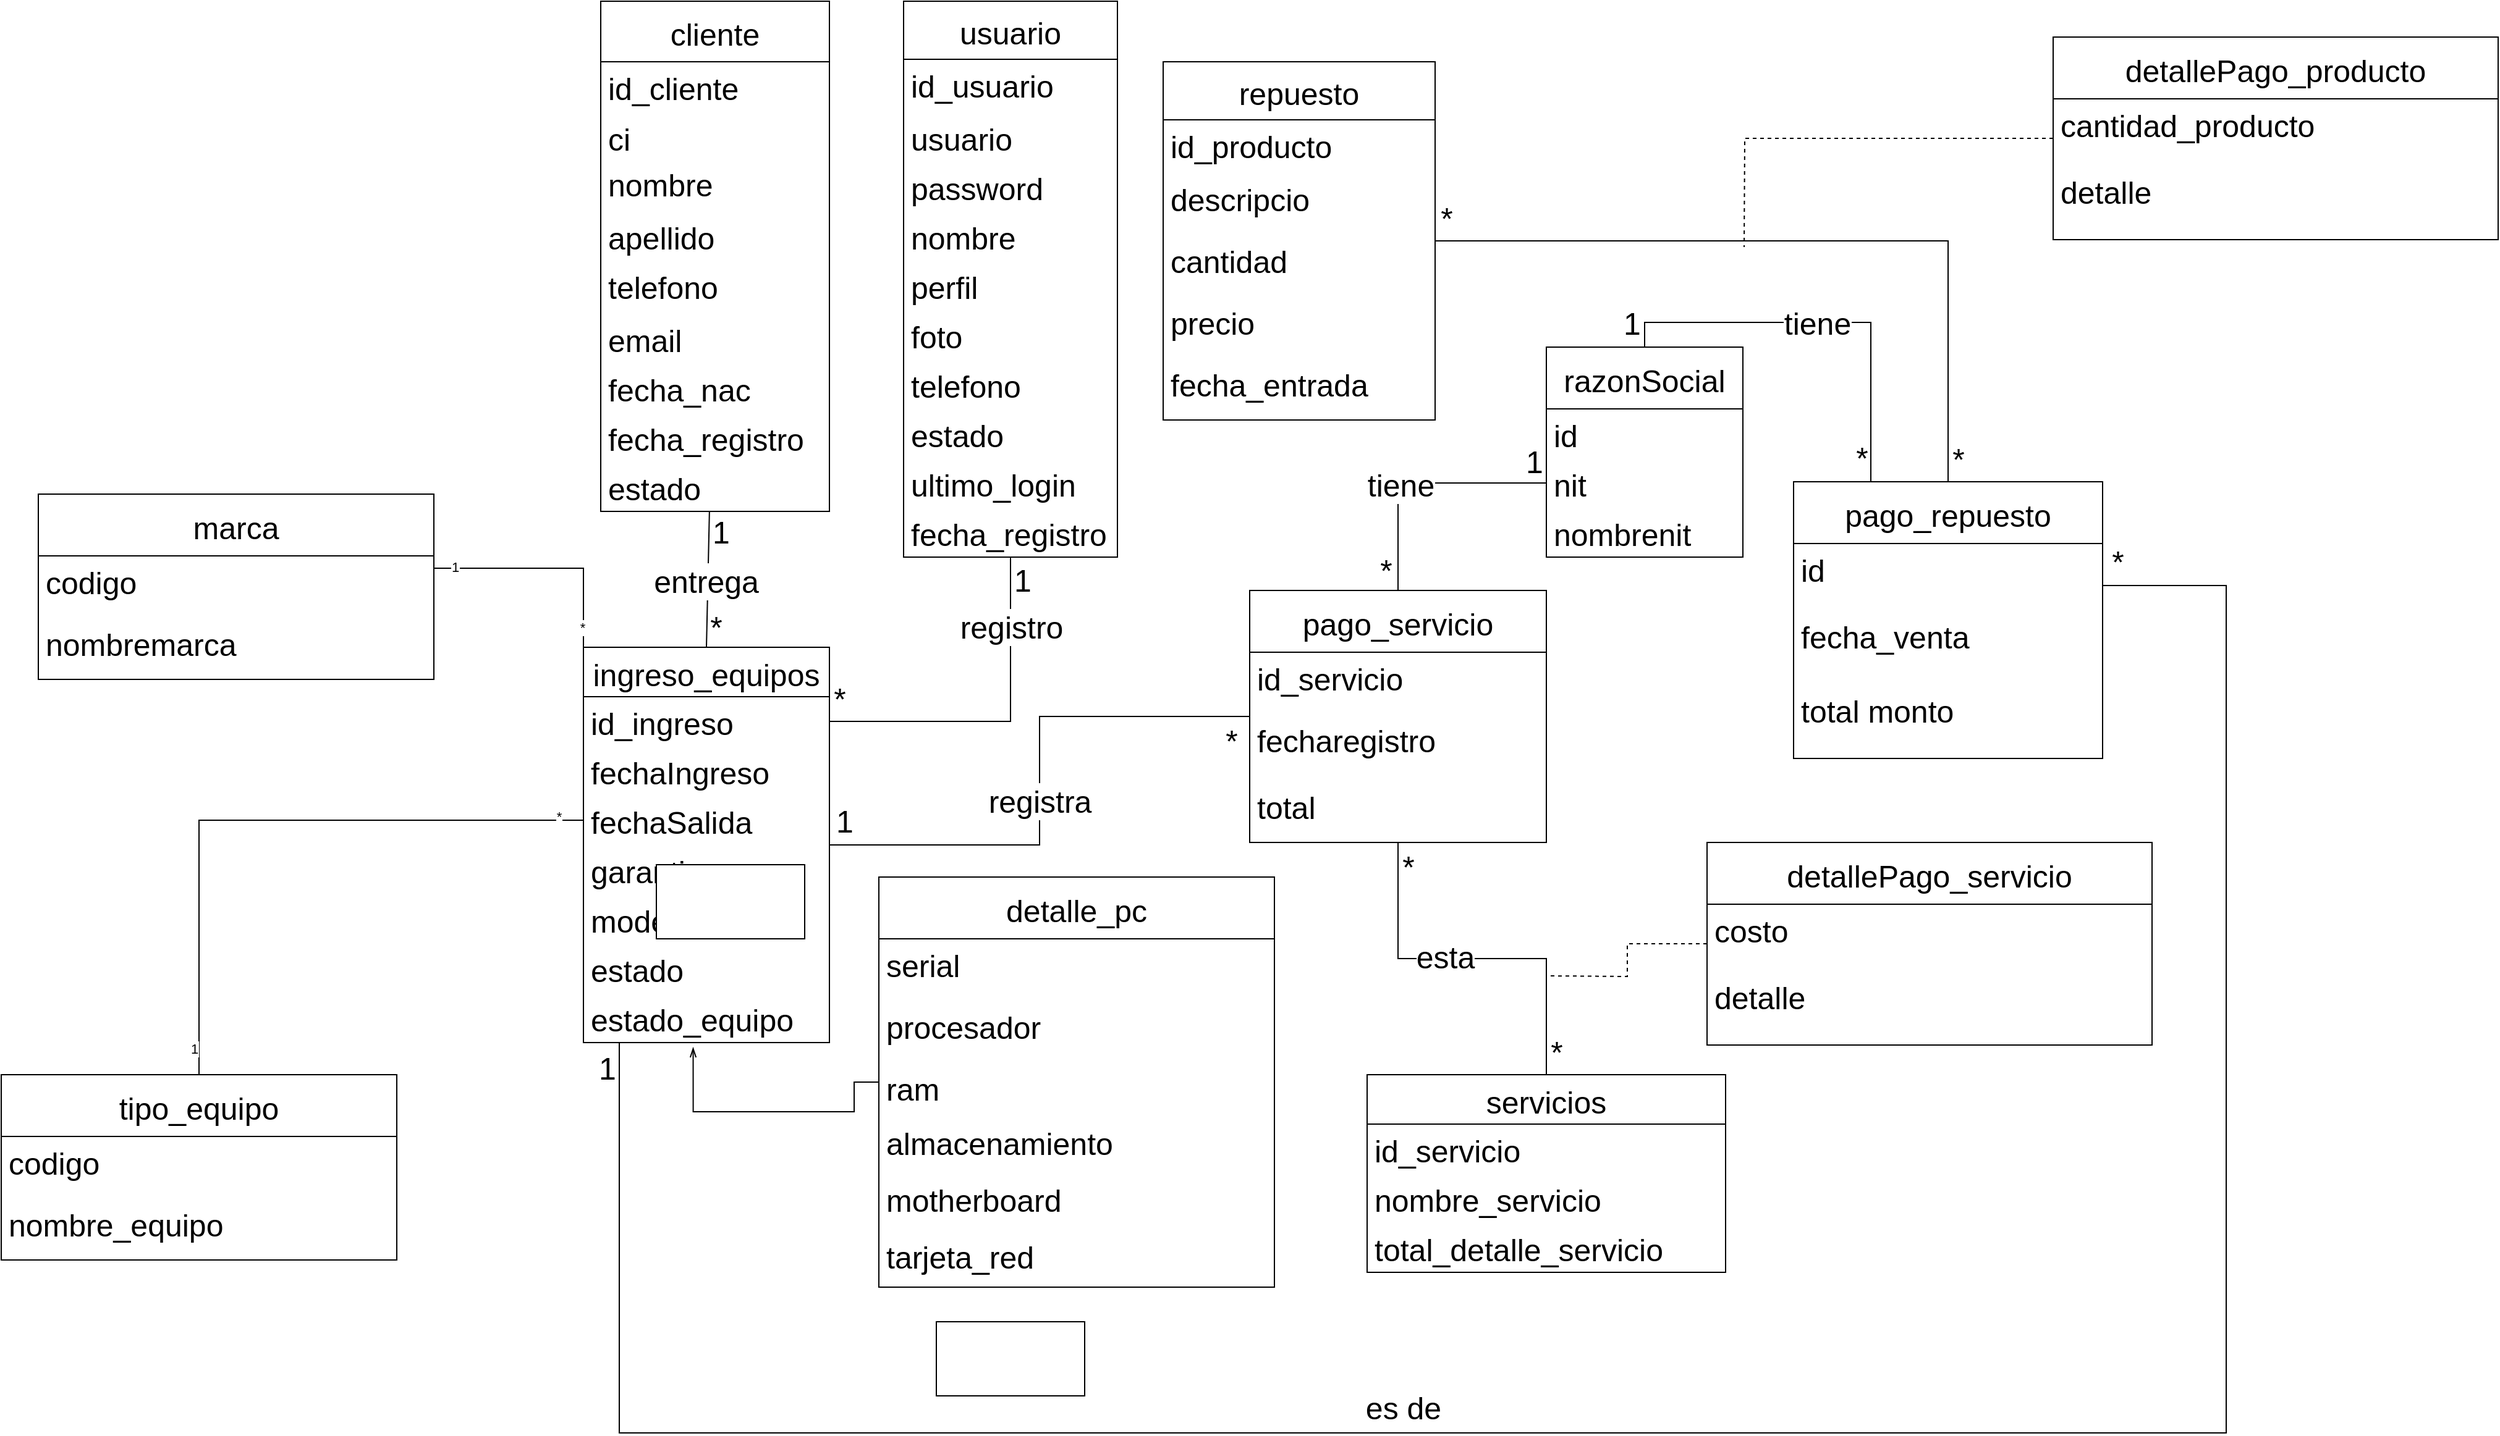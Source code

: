 <mxfile version="16.5.1" type="device"><diagram id="wfUU09Cgp8cNnMo08egy" name="Página-1"><mxGraphModel dx="2821" dy="754" grid="1" gridSize="10" guides="1" tooltips="1" connect="1" arrows="1" fold="1" page="1" pageScale="1" pageWidth="1600" pageHeight="1200" math="0" shadow="0"><root><mxCell id="0"/><mxCell id="1" parent="0"/><mxCell id="IKJJpIAQ7fGaCPvur2bt-19" style="edgeStyle=orthogonalEdgeStyle;rounded=0;orthogonalLoop=1;jettySize=auto;html=1;fontSize=25;endArrow=none;endFill=0;entryX=1;entryY=0.5;entryDx=0;entryDy=0;" parent="1" source="rV4q6Ok1a5fOe4f_9M8k-9" target="rV4q6Ok1a5fOe4f_9M8k-31" edge="1"><mxGeometry relative="1" as="geometry"/></mxCell><mxCell id="IKJJpIAQ7fGaCPvur2bt-36" value="registro" style="edgeLabel;html=1;align=center;verticalAlign=middle;resizable=0;points=[];fontSize=25;" parent="IKJJpIAQ7fGaCPvur2bt-19" vertex="1" connectable="0"><mxGeometry x="-0.601" relative="1" as="geometry"><mxPoint as="offset"/></mxGeometry></mxCell><mxCell id="IKJJpIAQ7fGaCPvur2bt-37" value="1" style="edgeLabel;html=1;align=center;verticalAlign=middle;resizable=0;points=[];fontSize=25;" parent="IKJJpIAQ7fGaCPvur2bt-19" vertex="1" connectable="0"><mxGeometry x="-0.91" relative="1" as="geometry"><mxPoint x="9" y="5" as="offset"/></mxGeometry></mxCell><mxCell id="IKJJpIAQ7fGaCPvur2bt-38" value="*" style="edgeLabel;html=1;align=center;verticalAlign=middle;resizable=0;points=[];fontSize=25;" parent="IKJJpIAQ7fGaCPvur2bt-19" vertex="1" connectable="0"><mxGeometry x="0.87" y="-1" relative="1" as="geometry"><mxPoint x="-10" y="-18" as="offset"/></mxGeometry></mxCell><mxCell id="rV4q6Ok1a5fOe4f_9M8k-9" value="usuario" style="swimlane;fontStyle=0;childLayout=stackLayout;horizontal=1;startSize=47;fillColor=none;horizontalStack=0;resizeParent=1;resizeParentMax=0;resizeLast=0;collapsible=1;marginBottom=0;fontSize=25;" parent="1" vertex="1"><mxGeometry x="280" y="21" width="173" height="450" as="geometry"/></mxCell><mxCell id="rV4q6Ok1a5fOe4f_9M8k-10" value="id_usuario" style="text;strokeColor=none;fillColor=none;align=left;verticalAlign=top;spacingLeft=4;spacingRight=4;overflow=hidden;rotatable=0;points=[[0,0.5],[1,0.5]];portConstraint=eastwest;fontSize=25;" parent="rV4q6Ok1a5fOe4f_9M8k-9" vertex="1"><mxGeometry y="47" width="173" height="43" as="geometry"/></mxCell><mxCell id="rV4q6Ok1a5fOe4f_9M8k-11" value="usuario" style="text;strokeColor=none;fillColor=none;align=left;verticalAlign=top;spacingLeft=4;spacingRight=4;overflow=hidden;rotatable=0;points=[[0,0.5],[1,0.5]];portConstraint=eastwest;fontSize=25;" parent="rV4q6Ok1a5fOe4f_9M8k-9" vertex="1"><mxGeometry y="90" width="173" height="40" as="geometry"/></mxCell><mxCell id="rV4q6Ok1a5fOe4f_9M8k-12" value="password" style="text;strokeColor=none;fillColor=none;align=left;verticalAlign=top;spacingLeft=4;spacingRight=4;overflow=hidden;rotatable=0;points=[[0,0.5],[1,0.5]];portConstraint=eastwest;fontSize=25;" parent="rV4q6Ok1a5fOe4f_9M8k-9" vertex="1"><mxGeometry y="130" width="173" height="40" as="geometry"/></mxCell><mxCell id="rV4q6Ok1a5fOe4f_9M8k-18" value="nombre" style="text;strokeColor=none;fillColor=none;align=left;verticalAlign=top;spacingLeft=4;spacingRight=4;overflow=hidden;rotatable=0;points=[[0,0.5],[1,0.5]];portConstraint=eastwest;fontSize=25;" parent="rV4q6Ok1a5fOe4f_9M8k-9" vertex="1"><mxGeometry y="170" width="173" height="40" as="geometry"/></mxCell><mxCell id="rV4q6Ok1a5fOe4f_9M8k-13" value="perfil" style="text;strokeColor=none;fillColor=none;align=left;verticalAlign=top;spacingLeft=4;spacingRight=4;overflow=hidden;rotatable=0;points=[[0,0.5],[1,0.5]];portConstraint=eastwest;fontSize=25;" parent="rV4q6Ok1a5fOe4f_9M8k-9" vertex="1"><mxGeometry y="210" width="173" height="40" as="geometry"/></mxCell><mxCell id="rV4q6Ok1a5fOe4f_9M8k-14" value="foto" style="text;strokeColor=none;fillColor=none;align=left;verticalAlign=top;spacingLeft=4;spacingRight=4;overflow=hidden;rotatable=0;points=[[0,0.5],[1,0.5]];portConstraint=eastwest;fontSize=25;" parent="rV4q6Ok1a5fOe4f_9M8k-9" vertex="1"><mxGeometry y="250" width="173" height="40" as="geometry"/></mxCell><mxCell id="IKJJpIAQ7fGaCPvur2bt-18" value="telefono" style="text;strokeColor=none;fillColor=none;align=left;verticalAlign=top;spacingLeft=4;spacingRight=4;overflow=hidden;rotatable=0;points=[[0,0.5],[1,0.5]];portConstraint=eastwest;fontSize=25;" parent="rV4q6Ok1a5fOe4f_9M8k-9" vertex="1"><mxGeometry y="290" width="173" height="40" as="geometry"/></mxCell><mxCell id="rV4q6Ok1a5fOe4f_9M8k-15" value="estado" style="text;strokeColor=none;fillColor=none;align=left;verticalAlign=top;spacingLeft=4;spacingRight=4;overflow=hidden;rotatable=0;points=[[0,0.5],[1,0.5]];portConstraint=eastwest;fontSize=25;" parent="rV4q6Ok1a5fOe4f_9M8k-9" vertex="1"><mxGeometry y="330" width="173" height="40" as="geometry"/></mxCell><mxCell id="rV4q6Ok1a5fOe4f_9M8k-16" value="ultimo_login" style="text;strokeColor=none;fillColor=none;align=left;verticalAlign=top;spacingLeft=4;spacingRight=4;overflow=hidden;rotatable=0;points=[[0,0.5],[1,0.5]];portConstraint=eastwest;fontSize=25;" parent="rV4q6Ok1a5fOe4f_9M8k-9" vertex="1"><mxGeometry y="370" width="173" height="40" as="geometry"/></mxCell><mxCell id="rV4q6Ok1a5fOe4f_9M8k-17" value="fecha_registro" style="text;strokeColor=none;fillColor=none;align=left;verticalAlign=top;spacingLeft=4;spacingRight=4;overflow=hidden;rotatable=0;points=[[0,0.5],[1,0.5]];portConstraint=eastwest;fontSize=25;" parent="rV4q6Ok1a5fOe4f_9M8k-9" vertex="1"><mxGeometry y="410" width="173" height="40" as="geometry"/></mxCell><mxCell id="IKJJpIAQ7fGaCPvur2bt-13" style="rounded=0;orthogonalLoop=1;jettySize=auto;html=1;fontSize=25;endArrow=none;endFill=0;entryX=0.5;entryY=0;entryDx=0;entryDy=0;" parent="1" source="rV4q6Ok1a5fOe4f_9M8k-19" target="rV4q6Ok1a5fOe4f_9M8k-30" edge="1"><mxGeometry relative="1" as="geometry"/></mxCell><mxCell id="IKJJpIAQ7fGaCPvur2bt-33" value="1" style="edgeLabel;html=1;align=center;verticalAlign=middle;resizable=0;points=[];fontSize=25;" parent="IKJJpIAQ7fGaCPvur2bt-13" vertex="1" connectable="0"><mxGeometry x="-0.782" relative="1" as="geometry"><mxPoint x="9" y="4" as="offset"/></mxGeometry></mxCell><mxCell id="IKJJpIAQ7fGaCPvur2bt-34" value="*" style="edgeLabel;html=1;align=center;verticalAlign=middle;resizable=0;points=[];fontSize=25;" parent="IKJJpIAQ7fGaCPvur2bt-13" vertex="1" connectable="0"><mxGeometry x="0.789" y="-1" relative="1" as="geometry"><mxPoint x="8" y="-6" as="offset"/></mxGeometry></mxCell><mxCell id="IKJJpIAQ7fGaCPvur2bt-35" value="entrega" style="edgeLabel;html=1;align=center;verticalAlign=middle;resizable=0;points=[];fontSize=25;" parent="IKJJpIAQ7fGaCPvur2bt-13" vertex="1" connectable="0"><mxGeometry x="-0.272" y="-2" relative="1" as="geometry"><mxPoint y="16" as="offset"/></mxGeometry></mxCell><mxCell id="rV4q6Ok1a5fOe4f_9M8k-19" value="cliente" style="swimlane;fontStyle=0;childLayout=stackLayout;horizontal=1;startSize=49;fillColor=none;horizontalStack=0;resizeParent=1;resizeParentMax=0;resizeLast=0;collapsible=1;marginBottom=0;fontSize=25;" parent="1" vertex="1"><mxGeometry x="35" y="21" width="185" height="413" as="geometry"/></mxCell><mxCell id="rV4q6Ok1a5fOe4f_9M8k-20" value="id_cliente" style="text;strokeColor=none;fillColor=none;align=left;verticalAlign=top;spacingLeft=4;spacingRight=4;overflow=hidden;rotatable=0;points=[[0,0.5],[1,0.5]];portConstraint=eastwest;fontSize=25;" parent="rV4q6Ok1a5fOe4f_9M8k-19" vertex="1"><mxGeometry y="49" width="185" height="41" as="geometry"/></mxCell><mxCell id="IKJJpIAQ7fGaCPvur2bt-5" value="ci" style="text;strokeColor=none;fillColor=none;align=left;verticalAlign=top;spacingLeft=4;spacingRight=4;overflow=hidden;rotatable=0;points=[[0,0.5],[1,0.5]];portConstraint=eastwest;fontSize=25;" parent="rV4q6Ok1a5fOe4f_9M8k-19" vertex="1"><mxGeometry y="90" width="185" height="37" as="geometry"/></mxCell><mxCell id="rV4q6Ok1a5fOe4f_9M8k-22" value="nombre" style="text;strokeColor=none;fillColor=none;align=left;verticalAlign=top;spacingLeft=4;spacingRight=4;overflow=hidden;rotatable=0;points=[[0,0.5],[1,0.5]];portConstraint=eastwest;fontSize=25;" parent="rV4q6Ok1a5fOe4f_9M8k-19" vertex="1"><mxGeometry y="127" width="185" height="43" as="geometry"/></mxCell><mxCell id="rV4q6Ok1a5fOe4f_9M8k-21" value="apellido" style="text;strokeColor=none;fillColor=none;align=left;verticalAlign=top;spacingLeft=4;spacingRight=4;overflow=hidden;rotatable=0;points=[[0,0.5],[1,0.5]];portConstraint=eastwest;fontSize=25;" parent="rV4q6Ok1a5fOe4f_9M8k-19" vertex="1"><mxGeometry y="170" width="185" height="40" as="geometry"/></mxCell><mxCell id="IKJJpIAQ7fGaCPvur2bt-17" value="telefono" style="text;strokeColor=none;fillColor=none;align=left;verticalAlign=top;spacingLeft=4;spacingRight=4;overflow=hidden;rotatable=0;points=[[0,0.5],[1,0.5]];portConstraint=eastwest;fontSize=25;" parent="rV4q6Ok1a5fOe4f_9M8k-19" vertex="1"><mxGeometry y="210" width="185" height="43" as="geometry"/></mxCell><mxCell id="rV4q6Ok1a5fOe4f_9M8k-23" value="email" style="text;strokeColor=none;fillColor=none;align=left;verticalAlign=top;spacingLeft=4;spacingRight=4;overflow=hidden;rotatable=0;points=[[0,0.5],[1,0.5]];portConstraint=eastwest;fontSize=25;" parent="rV4q6Ok1a5fOe4f_9M8k-19" vertex="1"><mxGeometry y="253" width="185" height="40" as="geometry"/></mxCell><mxCell id="IKJJpIAQ7fGaCPvur2bt-9" value="fecha_nac" style="text;strokeColor=none;fillColor=none;align=left;verticalAlign=top;spacingLeft=4;spacingRight=4;overflow=hidden;rotatable=0;points=[[0,0.5],[1,0.5]];portConstraint=eastwest;fontSize=25;" parent="rV4q6Ok1a5fOe4f_9M8k-19" vertex="1"><mxGeometry y="293" width="185" height="40" as="geometry"/></mxCell><mxCell id="rV4q6Ok1a5fOe4f_9M8k-25" value="fecha_registro" style="text;strokeColor=none;fillColor=none;align=left;verticalAlign=top;spacingLeft=4;spacingRight=4;overflow=hidden;rotatable=0;points=[[0,0.5],[1,0.5]];portConstraint=eastwest;fontSize=25;" parent="rV4q6Ok1a5fOe4f_9M8k-19" vertex="1"><mxGeometry y="333" width="185" height="40" as="geometry"/></mxCell><mxCell id="rV4q6Ok1a5fOe4f_9M8k-28" value="estado" style="text;strokeColor=none;fillColor=none;align=left;verticalAlign=top;spacingLeft=4;spacingRight=4;overflow=hidden;rotatable=0;points=[[0,0.5],[1,0.5]];portConstraint=eastwest;fontSize=25;" parent="rV4q6Ok1a5fOe4f_9M8k-19" vertex="1"><mxGeometry y="373" width="185" height="40" as="geometry"/></mxCell><mxCell id="IKJJpIAQ7fGaCPvur2bt-29" style="edgeStyle=orthogonalEdgeStyle;rounded=0;orthogonalLoop=1;jettySize=auto;html=1;fontSize=25;endArrow=none;endFill=0;exitX=0.446;exitY=1.097;exitDx=0;exitDy=0;exitPerimeter=0;startArrow=openThin;startFill=0;" parent="1" source="IKJJpIAQ7fGaCPvur2bt-11" target="rV4q6Ok1a5fOe4f_9M8k-35" edge="1"><mxGeometry relative="1" as="geometry"><Array as="points"><mxPoint x="110" y="920"/><mxPoint x="240" y="920"/><mxPoint x="240" y="896"/></Array></mxGeometry></mxCell><mxCell id="IKJJpIAQ7fGaCPvur2bt-31" style="edgeStyle=orthogonalEdgeStyle;rounded=0;orthogonalLoop=1;jettySize=auto;html=1;fontSize=25;endArrow=none;endFill=0;" parent="1" source="rV4q6Ok1a5fOe4f_9M8k-30" target="oZmowPFpVnmmXWieP5AL-1" edge="1"><mxGeometry relative="1" as="geometry"><Array as="points"><mxPoint x="50" y="1180"/><mxPoint x="1350" y="1180"/><mxPoint x="1350" y="494"/></Array></mxGeometry></mxCell><mxCell id="IKJJpIAQ7fGaCPvur2bt-44" value="1" style="edgeLabel;html=1;align=center;verticalAlign=middle;resizable=0;points=[];fontSize=25;" parent="IKJJpIAQ7fGaCPvur2bt-31" vertex="1" connectable="0"><mxGeometry x="-0.966" y="-2" relative="1" as="geometry"><mxPoint x="-8" y="-21" as="offset"/></mxGeometry></mxCell><mxCell id="IKJJpIAQ7fGaCPvur2bt-45" value="*" style="edgeLabel;html=1;align=center;verticalAlign=middle;resizable=0;points=[];fontSize=25;" parent="IKJJpIAQ7fGaCPvur2bt-31" vertex="1" connectable="0"><mxGeometry x="0.961" y="-2" relative="1" as="geometry"><mxPoint x="-35" y="-18" as="offset"/></mxGeometry></mxCell><mxCell id="IKJJpIAQ7fGaCPvur2bt-54" value="es de" style="edgeLabel;html=1;align=center;verticalAlign=middle;resizable=0;points=[];fontSize=25;" parent="IKJJpIAQ7fGaCPvur2bt-31" vertex="1" connectable="0"><mxGeometry x="-0.2" y="5" relative="1" as="geometry"><mxPoint x="-11" y="-16" as="offset"/></mxGeometry></mxCell><mxCell id="rV4q6Ok1a5fOe4f_9M8k-30" value="ingreso_equipos" style="swimlane;fontStyle=0;childLayout=stackLayout;horizontal=1;startSize=40;fillColor=none;horizontalStack=0;resizeParent=1;resizeParentMax=0;resizeLast=0;collapsible=1;marginBottom=0;fontSize=25;" parent="1" vertex="1"><mxGeometry x="21" y="544" width="199" height="320" as="geometry"/></mxCell><mxCell id="rV4q6Ok1a5fOe4f_9M8k-31" value="id_ingreso" style="text;strokeColor=none;fillColor=none;align=left;verticalAlign=top;spacingLeft=4;spacingRight=4;overflow=hidden;rotatable=0;points=[[0,0.5],[1,0.5]];portConstraint=eastwest;fontSize=25;" parent="rV4q6Ok1a5fOe4f_9M8k-30" vertex="1"><mxGeometry y="40" width="199" height="40" as="geometry"/></mxCell><mxCell id="rV4q6Ok1a5fOe4f_9M8k-32" value="fechaIngreso" style="text;strokeColor=none;fillColor=none;align=left;verticalAlign=top;spacingLeft=4;spacingRight=4;overflow=hidden;rotatable=0;points=[[0,0.5],[1,0.5]];portConstraint=eastwest;fontSize=25;" parent="rV4q6Ok1a5fOe4f_9M8k-30" vertex="1"><mxGeometry y="80" width="199" height="40" as="geometry"/></mxCell><mxCell id="3mxQ9J1KkY-YHvVlAkt3-2" value="fechaSalida" style="text;strokeColor=none;fillColor=none;align=left;verticalAlign=top;spacingLeft=4;spacingRight=4;overflow=hidden;rotatable=0;points=[[0,0.5],[1,0.5]];portConstraint=eastwest;fontSize=25;" parent="rV4q6Ok1a5fOe4f_9M8k-30" vertex="1"><mxGeometry y="120" width="199" height="40" as="geometry"/></mxCell><mxCell id="CD0hT01xv_0MjJVS_pCC-12" value="garantia" style="text;strokeColor=none;fillColor=none;align=left;verticalAlign=top;spacingLeft=4;spacingRight=4;overflow=hidden;rotatable=0;points=[[0,0.5],[1,0.5]];portConstraint=eastwest;fontSize=25;" vertex="1" parent="rV4q6Ok1a5fOe4f_9M8k-30"><mxGeometry y="160" width="199" height="40" as="geometry"/></mxCell><mxCell id="IKJJpIAQ7fGaCPvur2bt-8" value="modelo_equipo" style="text;strokeColor=none;fillColor=none;align=left;verticalAlign=top;spacingLeft=4;spacingRight=4;overflow=hidden;rotatable=0;points=[[0,0.5],[1,0.5]];portConstraint=eastwest;fontSize=25;" parent="rV4q6Ok1a5fOe4f_9M8k-30" vertex="1"><mxGeometry y="200" width="199" height="40" as="geometry"/></mxCell><mxCell id="rV4q6Ok1a5fOe4f_9M8k-34" value="estado" style="text;strokeColor=none;fillColor=none;align=left;verticalAlign=top;spacingLeft=4;spacingRight=4;overflow=hidden;rotatable=0;points=[[0,0.5],[1,0.5]];portConstraint=eastwest;fontSize=25;" parent="rV4q6Ok1a5fOe4f_9M8k-30" vertex="1"><mxGeometry y="240" width="199" height="40" as="geometry"/></mxCell><mxCell id="IKJJpIAQ7fGaCPvur2bt-11" value="estado_equipo" style="text;strokeColor=none;fillColor=none;align=left;verticalAlign=top;spacingLeft=4;spacingRight=4;overflow=hidden;rotatable=0;points=[[0,0.5],[1,0.5]];portConstraint=eastwest;fontSize=25;" parent="rV4q6Ok1a5fOe4f_9M8k-30" vertex="1"><mxGeometry y="280" width="199" height="40" as="geometry"/></mxCell><mxCell id="rV4q6Ok1a5fOe4f_9M8k-35" value="detalle_pc" style="swimlane;fontStyle=0;childLayout=stackLayout;horizontal=1;startSize=50;fillColor=none;horizontalStack=0;resizeParent=1;resizeParentMax=0;resizeLast=0;collapsible=1;marginBottom=0;fontSize=25;" parent="1" vertex="1"><mxGeometry x="260" y="730" width="320" height="332" as="geometry"/></mxCell><mxCell id="IKJJpIAQ7fGaCPvur2bt-15" value="serial" style="text;strokeColor=none;fillColor=none;align=left;verticalAlign=top;spacingLeft=4;spacingRight=4;overflow=hidden;rotatable=0;points=[[0,0.5],[1,0.5]];portConstraint=eastwest;fontSize=25;" parent="rV4q6Ok1a5fOe4f_9M8k-35" vertex="1"><mxGeometry y="50" width="320" height="50" as="geometry"/></mxCell><mxCell id="rV4q6Ok1a5fOe4f_9M8k-37" value="procesador" style="text;strokeColor=none;fillColor=none;align=left;verticalAlign=top;spacingLeft=4;spacingRight=4;overflow=hidden;rotatable=0;points=[[0,0.5],[1,0.5]];portConstraint=eastwest;fontSize=25;" parent="rV4q6Ok1a5fOe4f_9M8k-35" vertex="1"><mxGeometry y="100" width="320" height="50" as="geometry"/></mxCell><mxCell id="rV4q6Ok1a5fOe4f_9M8k-38" value="ram" style="text;strokeColor=none;fillColor=none;align=left;verticalAlign=top;spacingLeft=4;spacingRight=4;overflow=hidden;rotatable=0;points=[[0,0.5],[1,0.5]];portConstraint=eastwest;fontSize=25;" parent="rV4q6Ok1a5fOe4f_9M8k-35" vertex="1"><mxGeometry y="150" width="320" height="44" as="geometry"/></mxCell><mxCell id="rV4q6Ok1a5fOe4f_9M8k-45" value="almacenamiento" style="text;strokeColor=none;fillColor=none;align=left;verticalAlign=top;spacingLeft=4;spacingRight=4;overflow=hidden;rotatable=0;points=[[0,0.5],[1,0.5]];portConstraint=eastwest;fontSize=25;" parent="rV4q6Ok1a5fOe4f_9M8k-35" vertex="1"><mxGeometry y="194" width="320" height="46" as="geometry"/></mxCell><mxCell id="IKJJpIAQ7fGaCPvur2bt-7" value="motherboard" style="text;strokeColor=none;fillColor=none;align=left;verticalAlign=top;spacingLeft=4;spacingRight=4;overflow=hidden;rotatable=0;points=[[0,0.5],[1,0.5]];portConstraint=eastwest;fontSize=25;" parent="rV4q6Ok1a5fOe4f_9M8k-35" vertex="1"><mxGeometry y="240" width="320" height="46" as="geometry"/></mxCell><mxCell id="IKJJpIAQ7fGaCPvur2bt-4" value="tarjeta_red" style="text;strokeColor=none;fillColor=none;align=left;verticalAlign=top;spacingLeft=4;spacingRight=4;overflow=hidden;rotatable=0;points=[[0,0.5],[1,0.5]];portConstraint=eastwest;fontSize=25;" parent="rV4q6Ok1a5fOe4f_9M8k-35" vertex="1"><mxGeometry y="286" width="320" height="46" as="geometry"/></mxCell><mxCell id="IKJJpIAQ7fGaCPvur2bt-20" style="rounded=0;orthogonalLoop=1;jettySize=auto;html=1;fontSize=25;endArrow=none;endFill=0;edgeStyle=orthogonalEdgeStyle;" parent="1" source="rV4q6Ok1a5fOe4f_9M8k-39" target="rV4q6Ok1a5fOe4f_9M8k-30" edge="1"><mxGeometry relative="1" as="geometry"/></mxCell><mxCell id="IKJJpIAQ7fGaCPvur2bt-39" value="1" style="edgeLabel;html=1;align=center;verticalAlign=middle;resizable=0;points=[];fontSize=25;" parent="IKJJpIAQ7fGaCPvur2bt-20" vertex="1" connectable="0"><mxGeometry x="0.895" y="2" relative="1" as="geometry"><mxPoint x="-12" y="-22" as="offset"/></mxGeometry></mxCell><mxCell id="IKJJpIAQ7fGaCPvur2bt-40" value="registra" style="edgeLabel;html=1;align=center;verticalAlign=middle;resizable=0;points=[];fontSize=25;" parent="IKJJpIAQ7fGaCPvur2bt-20" vertex="1" connectable="0"><mxGeometry x="0.069" relative="1" as="geometry"><mxPoint as="offset"/></mxGeometry></mxCell><mxCell id="IKJJpIAQ7fGaCPvur2bt-41" value="*" style="edgeLabel;html=1;align=center;verticalAlign=middle;resizable=0;points=[];fontSize=25;" parent="IKJJpIAQ7fGaCPvur2bt-20" vertex="1" connectable="0"><mxGeometry x="-0.91" y="1" relative="1" as="geometry"><mxPoint x="5" y="18" as="offset"/></mxGeometry></mxCell><mxCell id="IKJJpIAQ7fGaCPvur2bt-21" style="edgeStyle=orthogonalEdgeStyle;rounded=0;orthogonalLoop=1;jettySize=auto;html=1;fontSize=25;endArrow=none;endFill=0;entryX=0;entryY=0.5;entryDx=0;entryDy=0;" parent="1" source="rV4q6Ok1a5fOe4f_9M8k-39" target="rV4q6Ok1a5fOe4f_9M8k-92" edge="1"><mxGeometry relative="1" as="geometry"/></mxCell><mxCell id="IKJJpIAQ7fGaCPvur2bt-48" value="*" style="edgeLabel;html=1;align=center;verticalAlign=middle;resizable=0;points=[];fontSize=25;" parent="IKJJpIAQ7fGaCPvur2bt-21" vertex="1" connectable="0"><mxGeometry x="-0.834" relative="1" as="geometry"><mxPoint x="-10" as="offset"/></mxGeometry></mxCell><mxCell id="IKJJpIAQ7fGaCPvur2bt-49" value="1" style="edgeLabel;html=1;align=center;verticalAlign=middle;resizable=0;points=[];fontSize=25;" parent="IKJJpIAQ7fGaCPvur2bt-21" vertex="1" connectable="0"><mxGeometry x="0.836" y="2" relative="1" as="geometry"><mxPoint x="7" y="-16" as="offset"/></mxGeometry></mxCell><mxCell id="IKJJpIAQ7fGaCPvur2bt-56" value="tiene" style="edgeLabel;html=1;align=center;verticalAlign=middle;resizable=0;points=[];fontSize=25;" parent="IKJJpIAQ7fGaCPvur2bt-21" vertex="1" connectable="0"><mxGeometry x="-0.138" y="-1" relative="1" as="geometry"><mxPoint as="offset"/></mxGeometry></mxCell><mxCell id="IKJJpIAQ7fGaCPvur2bt-24" style="edgeStyle=orthogonalEdgeStyle;rounded=0;orthogonalLoop=1;jettySize=auto;html=1;fontSize=25;endArrow=none;endFill=0;" parent="1" source="rV4q6Ok1a5fOe4f_9M8k-39" target="rV4q6Ok1a5fOe4f_9M8k-65" edge="1"><mxGeometry relative="1" as="geometry"/></mxCell><mxCell id="IKJJpIAQ7fGaCPvur2bt-46" value="*" style="edgeLabel;html=1;align=center;verticalAlign=middle;resizable=0;points=[];fontSize=25;" parent="IKJJpIAQ7fGaCPvur2bt-24" vertex="1" connectable="0"><mxGeometry x="-0.844" y="4" relative="1" as="geometry"><mxPoint x="4" y="-5" as="offset"/></mxGeometry></mxCell><mxCell id="IKJJpIAQ7fGaCPvur2bt-47" value="*" style="edgeLabel;html=1;align=center;verticalAlign=middle;resizable=0;points=[];fontSize=25;" parent="IKJJpIAQ7fGaCPvur2bt-24" vertex="1" connectable="0"><mxGeometry x="0.881" y="3" relative="1" as="geometry"><mxPoint x="5" y="-1" as="offset"/></mxGeometry></mxCell><mxCell id="IKJJpIAQ7fGaCPvur2bt-55" value="esta" style="edgeLabel;html=1;align=center;verticalAlign=middle;resizable=0;points=[];fontSize=25;" parent="IKJJpIAQ7fGaCPvur2bt-24" vertex="1" connectable="0"><mxGeometry x="-0.146" y="2" relative="1" as="geometry"><mxPoint as="offset"/></mxGeometry></mxCell><mxCell id="rV4q6Ok1a5fOe4f_9M8k-39" value="pago_servicio" style="swimlane;fontStyle=0;childLayout=stackLayout;horizontal=1;startSize=50;fillColor=none;horizontalStack=0;resizeParent=1;resizeParentMax=0;resizeLast=0;collapsible=1;marginBottom=0;fontSize=25;" parent="1" vertex="1"><mxGeometry x="560" y="498" width="240" height="204" as="geometry"/></mxCell><mxCell id="rV4q6Ok1a5fOe4f_9M8k-40" value="id_servicio" style="text;strokeColor=none;fillColor=none;align=left;verticalAlign=top;spacingLeft=4;spacingRight=4;overflow=hidden;rotatable=0;points=[[0,0.5],[1,0.5]];portConstraint=eastwest;fontSize=25;" parent="rV4q6Ok1a5fOe4f_9M8k-39" vertex="1"><mxGeometry y="50" width="240" height="50" as="geometry"/></mxCell><mxCell id="rV4q6Ok1a5fOe4f_9M8k-41" value="fecharegistro" style="text;strokeColor=none;fillColor=none;align=left;verticalAlign=top;spacingLeft=4;spacingRight=4;overflow=hidden;rotatable=0;points=[[0,0.5],[1,0.5]];portConstraint=eastwest;fontSize=25;" parent="rV4q6Ok1a5fOe4f_9M8k-39" vertex="1"><mxGeometry y="100" width="240" height="54" as="geometry"/></mxCell><mxCell id="rV4q6Ok1a5fOe4f_9M8k-42" value="total" style="text;strokeColor=none;fillColor=none;align=left;verticalAlign=top;spacingLeft=4;spacingRight=4;overflow=hidden;rotatable=0;points=[[0,0.5],[1,0.5]];portConstraint=eastwest;fontSize=25;" parent="rV4q6Ok1a5fOe4f_9M8k-39" vertex="1"><mxGeometry y="154" width="240" height="50" as="geometry"/></mxCell><mxCell id="rV4q6Ok1a5fOe4f_9M8k-65" value="servicios" style="swimlane;fontStyle=0;childLayout=stackLayout;horizontal=1;startSize=40;fillColor=none;horizontalStack=0;resizeParent=1;resizeParentMax=0;resizeLast=0;collapsible=1;marginBottom=0;fontSize=25;" parent="1" vertex="1"><mxGeometry x="655" y="890" width="290" height="160" as="geometry"/></mxCell><mxCell id="rV4q6Ok1a5fOe4f_9M8k-66" value="id_servicio" style="text;strokeColor=none;fillColor=none;align=left;verticalAlign=top;spacingLeft=4;spacingRight=4;overflow=hidden;rotatable=0;points=[[0,0.5],[1,0.5]];portConstraint=eastwest;fontSize=25;" parent="rV4q6Ok1a5fOe4f_9M8k-65" vertex="1"><mxGeometry y="40" width="290" height="40" as="geometry"/></mxCell><mxCell id="rV4q6Ok1a5fOe4f_9M8k-67" value="nombre_servicio" style="text;strokeColor=none;fillColor=none;align=left;verticalAlign=top;spacingLeft=4;spacingRight=4;overflow=hidden;rotatable=0;points=[[0,0.5],[1,0.5]];portConstraint=eastwest;fontSize=25;" parent="rV4q6Ok1a5fOe4f_9M8k-65" vertex="1"><mxGeometry y="80" width="290" height="40" as="geometry"/></mxCell><mxCell id="rV4q6Ok1a5fOe4f_9M8k-68" value="total_detalle_servicio" style="text;strokeColor=none;fillColor=none;align=left;verticalAlign=top;spacingLeft=4;spacingRight=4;overflow=hidden;rotatable=0;points=[[0,0.5],[1,0.5]];portConstraint=eastwest;fontSize=25;" parent="rV4q6Ok1a5fOe4f_9M8k-65" vertex="1"><mxGeometry y="120" width="290" height="40" as="geometry"/></mxCell><mxCell id="IKJJpIAQ7fGaCPvur2bt-27" style="edgeStyle=orthogonalEdgeStyle;rounded=0;orthogonalLoop=1;jettySize=auto;html=1;entryX=0.5;entryY=0;entryDx=0;entryDy=0;fontSize=25;endArrow=none;endFill=0;" parent="1" source="6kTo6Zb_8isxX5u7ip_v-1" target="oZmowPFpVnmmXWieP5AL-1" edge="1"><mxGeometry relative="1" as="geometry"/></mxCell><mxCell id="IKJJpIAQ7fGaCPvur2bt-52" value="*" style="edgeLabel;html=1;align=center;verticalAlign=middle;resizable=0;points=[];fontSize=25;" parent="IKJJpIAQ7fGaCPvur2bt-27" vertex="1" connectable="0"><mxGeometry x="0.94" y="1" relative="1" as="geometry"><mxPoint x="7" y="-1" as="offset"/></mxGeometry></mxCell><mxCell id="IKJJpIAQ7fGaCPvur2bt-53" value="*" style="edgeLabel;html=1;align=center;verticalAlign=middle;resizable=0;points=[];fontSize=25;" parent="IKJJpIAQ7fGaCPvur2bt-27" vertex="1" connectable="0"><mxGeometry x="-0.942" y="-1" relative="1" as="geometry"><mxPoint x="-9" y="-20" as="offset"/></mxGeometry></mxCell><mxCell id="IKJJpIAQ7fGaCPvur2bt-32" style="edgeStyle=orthogonalEdgeStyle;rounded=0;orthogonalLoop=1;jettySize=auto;html=1;fontSize=25;endArrow=none;endFill=0;dashed=1;" parent="1" source="rV4q6Ok1a5fOe4f_9M8k-76" edge="1"><mxGeometry relative="1" as="geometry"><mxPoint x="960" y="220" as="targetPoint"/></mxGeometry></mxCell><mxCell id="rV4q6Ok1a5fOe4f_9M8k-76" value="detallePago_producto" style="swimlane;fontStyle=0;childLayout=stackLayout;horizontal=1;startSize=50;fillColor=none;horizontalStack=0;resizeParent=1;resizeParentMax=0;resizeLast=0;collapsible=1;marginBottom=0;fontSize=25;" parent="1" vertex="1"><mxGeometry x="1210" y="50" width="360" height="164" as="geometry"/></mxCell><mxCell id="rV4q6Ok1a5fOe4f_9M8k-77" value="cantidad_producto" style="text;strokeColor=none;fillColor=none;align=left;verticalAlign=top;spacingLeft=4;spacingRight=4;overflow=hidden;rotatable=0;points=[[0,0.5],[1,0.5]];portConstraint=eastwest;fontSize=25;" parent="rV4q6Ok1a5fOe4f_9M8k-76" vertex="1"><mxGeometry y="50" width="360" height="54" as="geometry"/></mxCell><mxCell id="rV4q6Ok1a5fOe4f_9M8k-110" value="detalle" style="text;strokeColor=none;fillColor=none;align=left;verticalAlign=top;spacingLeft=4;spacingRight=4;overflow=hidden;rotatable=0;points=[[0,0.5],[1,0.5]];portConstraint=eastwest;fontSize=25;" parent="rV4q6Ok1a5fOe4f_9M8k-76" vertex="1"><mxGeometry y="104" width="360" height="60" as="geometry"/></mxCell><mxCell id="IKJJpIAQ7fGaCPvur2bt-26" style="edgeStyle=orthogonalEdgeStyle;rounded=0;orthogonalLoop=1;jettySize=auto;html=1;fontSize=25;endArrow=none;endFill=0;exitX=0.5;exitY=0;exitDx=0;exitDy=0;entryX=0.25;entryY=0;entryDx=0;entryDy=0;" parent="1" source="rV4q6Ok1a5fOe4f_9M8k-90" target="oZmowPFpVnmmXWieP5AL-1" edge="1"><mxGeometry relative="1" as="geometry"/></mxCell><mxCell id="IKJJpIAQ7fGaCPvur2bt-50" value="1" style="edgeLabel;html=1;align=center;verticalAlign=middle;resizable=0;points=[];fontSize=25;" parent="IKJJpIAQ7fGaCPvur2bt-26" vertex="1" connectable="0"><mxGeometry x="-0.809" y="2" relative="1" as="geometry"><mxPoint x="-22" y="2" as="offset"/></mxGeometry></mxCell><mxCell id="IKJJpIAQ7fGaCPvur2bt-51" value="*" style="edgeLabel;html=1;align=center;verticalAlign=middle;resizable=0;points=[];fontSize=25;" parent="IKJJpIAQ7fGaCPvur2bt-26" vertex="1" connectable="0"><mxGeometry x="0.901" y="-2" relative="1" as="geometry"><mxPoint x="-6" y="-4" as="offset"/></mxGeometry></mxCell><mxCell id="IKJJpIAQ7fGaCPvur2bt-57" value="tiene" style="edgeLabel;html=1;align=center;verticalAlign=middle;resizable=0;points=[];fontSize=25;" parent="IKJJpIAQ7fGaCPvur2bt-26" vertex="1" connectable="0"><mxGeometry x="-0.041" relative="1" as="geometry"><mxPoint as="offset"/></mxGeometry></mxCell><mxCell id="rV4q6Ok1a5fOe4f_9M8k-90" value="razonSocial" style="swimlane;fontStyle=0;childLayout=stackLayout;horizontal=1;startSize=50;fillColor=none;horizontalStack=0;resizeParent=1;resizeParentMax=0;resizeLast=0;collapsible=1;marginBottom=0;fontSize=25;" parent="1" vertex="1"><mxGeometry x="800" y="301" width="159" height="170" as="geometry"/></mxCell><mxCell id="rV4q6Ok1a5fOe4f_9M8k-91" value="id" style="text;strokeColor=none;fillColor=none;align=left;verticalAlign=top;spacingLeft=4;spacingRight=4;overflow=hidden;rotatable=0;points=[[0,0.5],[1,0.5]];portConstraint=eastwest;fontSize=25;" parent="rV4q6Ok1a5fOe4f_9M8k-90" vertex="1"><mxGeometry y="50" width="159" height="40" as="geometry"/></mxCell><mxCell id="rV4q6Ok1a5fOe4f_9M8k-92" value="nit" style="text;strokeColor=none;fillColor=none;align=left;verticalAlign=top;spacingLeft=4;spacingRight=4;overflow=hidden;rotatable=0;points=[[0,0.5],[1,0.5]];portConstraint=eastwest;fontSize=25;" parent="rV4q6Ok1a5fOe4f_9M8k-90" vertex="1"><mxGeometry y="90" width="159" height="40" as="geometry"/></mxCell><mxCell id="rV4q6Ok1a5fOe4f_9M8k-93" value="nombrenit" style="text;strokeColor=none;fillColor=none;align=left;verticalAlign=top;spacingLeft=4;spacingRight=4;overflow=hidden;rotatable=0;points=[[0,0.5],[1,0.5]];portConstraint=eastwest;fontSize=25;" parent="rV4q6Ok1a5fOe4f_9M8k-90" vertex="1"><mxGeometry y="130" width="159" height="40" as="geometry"/></mxCell><mxCell id="6kTo6Zb_8isxX5u7ip_v-1" value="repuesto" style="swimlane;fontStyle=0;childLayout=stackLayout;horizontal=1;startSize=47;fillColor=none;horizontalStack=0;resizeParent=1;resizeParentMax=0;resizeLast=0;collapsible=1;marginBottom=0;fontSize=25;" parent="1" vertex="1"><mxGeometry x="490" y="70" width="220" height="290" as="geometry"/></mxCell><mxCell id="6kTo6Zb_8isxX5u7ip_v-5" value="id_producto" style="text;strokeColor=none;fillColor=none;align=left;verticalAlign=top;spacingLeft=4;spacingRight=4;overflow=hidden;rotatable=0;points=[[0,0.5],[1,0.5]];portConstraint=eastwest;fontSize=25;" parent="6kTo6Zb_8isxX5u7ip_v-1" vertex="1"><mxGeometry y="47" width="220" height="43" as="geometry"/></mxCell><mxCell id="6kTo6Zb_8isxX5u7ip_v-2" value="descripcio" style="text;strokeColor=none;fillColor=none;align=left;verticalAlign=top;spacingLeft=4;spacingRight=4;overflow=hidden;rotatable=0;points=[[0,0.5],[1,0.5]];portConstraint=eastwest;fontSize=25;" parent="6kTo6Zb_8isxX5u7ip_v-1" vertex="1"><mxGeometry y="90" width="220" height="50" as="geometry"/></mxCell><mxCell id="6kTo6Zb_8isxX5u7ip_v-3" value="cantidad" style="text;strokeColor=none;fillColor=none;align=left;verticalAlign=top;spacingLeft=4;spacingRight=4;overflow=hidden;rotatable=0;points=[[0,0.5],[1,0.5]];portConstraint=eastwest;fontSize=25;" parent="6kTo6Zb_8isxX5u7ip_v-1" vertex="1"><mxGeometry y="140" width="220" height="50" as="geometry"/></mxCell><mxCell id="6kTo6Zb_8isxX5u7ip_v-4" value="precio" style="text;strokeColor=none;fillColor=none;align=left;verticalAlign=top;spacingLeft=4;spacingRight=4;overflow=hidden;rotatable=0;points=[[0,0.5],[1,0.5]];portConstraint=eastwest;fontSize=25;" parent="6kTo6Zb_8isxX5u7ip_v-1" vertex="1"><mxGeometry y="190" width="220" height="50" as="geometry"/></mxCell><mxCell id="IKJJpIAQ7fGaCPvur2bt-1" value="fecha_entrada" style="text;strokeColor=none;fillColor=none;align=left;verticalAlign=top;spacingLeft=4;spacingRight=4;overflow=hidden;rotatable=0;points=[[0,0.5],[1,0.5]];portConstraint=eastwest;fontSize=25;" parent="6kTo6Zb_8isxX5u7ip_v-1" vertex="1"><mxGeometry y="240" width="220" height="50" as="geometry"/></mxCell><mxCell id="oZmowPFpVnmmXWieP5AL-1" value="pago_repuesto" style="swimlane;fontStyle=0;childLayout=stackLayout;horizontal=1;startSize=50;fillColor=none;horizontalStack=0;resizeParent=1;resizeParentMax=0;resizeLast=0;collapsible=1;marginBottom=0;fontSize=25;" parent="1" vertex="1"><mxGeometry x="1000" y="410" width="250" height="224" as="geometry"/></mxCell><mxCell id="oZmowPFpVnmmXWieP5AL-2" value="id" style="text;strokeColor=none;fillColor=none;align=left;verticalAlign=top;spacingLeft=4;spacingRight=4;overflow=hidden;rotatable=0;points=[[0,0.5],[1,0.5]];portConstraint=eastwest;fontSize=25;" parent="oZmowPFpVnmmXWieP5AL-1" vertex="1"><mxGeometry y="50" width="250" height="54" as="geometry"/></mxCell><mxCell id="oZmowPFpVnmmXWieP5AL-5" value="fecha_venta" style="text;strokeColor=none;fillColor=none;align=left;verticalAlign=top;spacingLeft=4;spacingRight=4;overflow=hidden;rotatable=0;points=[[0,0.5],[1,0.5]];portConstraint=eastwest;fontSize=25;" parent="oZmowPFpVnmmXWieP5AL-1" vertex="1"><mxGeometry y="104" width="250" height="60" as="geometry"/></mxCell><mxCell id="oZmowPFpVnmmXWieP5AL-4" value="total monto" style="text;strokeColor=none;fillColor=none;align=left;verticalAlign=top;spacingLeft=4;spacingRight=4;overflow=hidden;rotatable=0;points=[[0,0.5],[1,0.5]];portConstraint=eastwest;fontSize=25;" parent="oZmowPFpVnmmXWieP5AL-1" vertex="1"><mxGeometry y="164" width="250" height="60" as="geometry"/></mxCell><mxCell id="IKJJpIAQ7fGaCPvur2bt-25" style="edgeStyle=orthogonalEdgeStyle;rounded=0;orthogonalLoop=1;jettySize=auto;html=1;dashed=1;fontSize=25;endArrow=none;endFill=0;" parent="1" source="QvnEZQQ2M4Dqw8vTVcrV-14" edge="1"><mxGeometry relative="1" as="geometry"><mxPoint x="800" y="810" as="targetPoint"/></mxGeometry></mxCell><mxCell id="QvnEZQQ2M4Dqw8vTVcrV-14" value="detallePago_servicio" style="swimlane;fontStyle=0;childLayout=stackLayout;horizontal=1;startSize=50;fillColor=none;horizontalStack=0;resizeParent=1;resizeParentMax=0;resizeLast=0;collapsible=1;marginBottom=0;fontSize=25;" parent="1" vertex="1"><mxGeometry x="930" y="702" width="360" height="164" as="geometry"/></mxCell><mxCell id="QvnEZQQ2M4Dqw8vTVcrV-15" value="costo" style="text;strokeColor=none;fillColor=none;align=left;verticalAlign=top;spacingLeft=4;spacingRight=4;overflow=hidden;rotatable=0;points=[[0,0.5],[1,0.5]];portConstraint=eastwest;fontSize=25;" parent="QvnEZQQ2M4Dqw8vTVcrV-14" vertex="1"><mxGeometry y="50" width="360" height="54" as="geometry"/></mxCell><mxCell id="QvnEZQQ2M4Dqw8vTVcrV-16" value="detalle" style="text;strokeColor=none;fillColor=none;align=left;verticalAlign=top;spacingLeft=4;spacingRight=4;overflow=hidden;rotatable=0;points=[[0,0.5],[1,0.5]];portConstraint=eastwest;fontSize=25;" parent="QvnEZQQ2M4Dqw8vTVcrV-14" vertex="1"><mxGeometry y="104" width="360" height="60" as="geometry"/></mxCell><mxCell id="CD0hT01xv_0MjJVS_pCC-11" style="edgeStyle=orthogonalEdgeStyle;rounded=0;orthogonalLoop=1;jettySize=auto;html=1;entryX=0;entryY=0.5;entryDx=0;entryDy=0;endArrow=none;endFill=0;" edge="1" parent="1" source="CD0hT01xv_0MjJVS_pCC-1" target="3mxQ9J1KkY-YHvVlAkt3-2"><mxGeometry relative="1" as="geometry"/></mxCell><mxCell id="CD0hT01xv_0MjJVS_pCC-24" value="1" style="edgeLabel;html=1;align=center;verticalAlign=middle;resizable=0;points=[];" vertex="1" connectable="0" parent="CD0hT01xv_0MjJVS_pCC-11"><mxGeometry x="-0.919" y="4" relative="1" as="geometry"><mxPoint as="offset"/></mxGeometry></mxCell><mxCell id="CD0hT01xv_0MjJVS_pCC-25" value="*" style="edgeLabel;html=1;align=center;verticalAlign=middle;resizable=0;points=[];" vertex="1" connectable="0" parent="CD0hT01xv_0MjJVS_pCC-11"><mxGeometry x="0.92" y="3" relative="1" as="geometry"><mxPoint as="offset"/></mxGeometry></mxCell><mxCell id="CD0hT01xv_0MjJVS_pCC-1" value="tipo_equipo" style="swimlane;fontStyle=0;childLayout=stackLayout;horizontal=1;startSize=50;fillColor=none;horizontalStack=0;resizeParent=1;resizeParentMax=0;resizeLast=0;collapsible=1;marginBottom=0;fontSize=25;" vertex="1" parent="1"><mxGeometry x="-450" y="890" width="320" height="150" as="geometry"/></mxCell><mxCell id="CD0hT01xv_0MjJVS_pCC-9" value="codigo" style="text;strokeColor=none;fillColor=none;align=left;verticalAlign=top;spacingLeft=4;spacingRight=4;overflow=hidden;rotatable=0;points=[[0,0.5],[1,0.5]];portConstraint=eastwest;fontSize=25;" vertex="1" parent="CD0hT01xv_0MjJVS_pCC-1"><mxGeometry y="50" width="320" height="50" as="geometry"/></mxCell><mxCell id="CD0hT01xv_0MjJVS_pCC-10" value="nombre_equipo" style="text;strokeColor=none;fillColor=none;align=left;verticalAlign=top;spacingLeft=4;spacingRight=4;overflow=hidden;rotatable=0;points=[[0,0.5],[1,0.5]];portConstraint=eastwest;fontSize=25;" vertex="1" parent="CD0hT01xv_0MjJVS_pCC-1"><mxGeometry y="100" width="320" height="50" as="geometry"/></mxCell><mxCell id="CD0hT01xv_0MjJVS_pCC-21" style="edgeStyle=orthogonalEdgeStyle;rounded=0;orthogonalLoop=1;jettySize=auto;html=1;entryX=0;entryY=0;entryDx=0;entryDy=0;endArrow=none;endFill=0;" edge="1" parent="1" source="CD0hT01xv_0MjJVS_pCC-13" target="rV4q6Ok1a5fOe4f_9M8k-30"><mxGeometry relative="1" as="geometry"><Array as="points"><mxPoint x="21" y="480"/></Array></mxGeometry></mxCell><mxCell id="CD0hT01xv_0MjJVS_pCC-22" value="1" style="edgeLabel;html=1;align=center;verticalAlign=middle;resizable=0;points=[];" vertex="1" connectable="0" parent="CD0hT01xv_0MjJVS_pCC-21"><mxGeometry x="-0.818" y="1" relative="1" as="geometry"><mxPoint as="offset"/></mxGeometry></mxCell><mxCell id="CD0hT01xv_0MjJVS_pCC-23" value="*" style="edgeLabel;html=1;align=center;verticalAlign=middle;resizable=0;points=[];" vertex="1" connectable="0" parent="CD0hT01xv_0MjJVS_pCC-21"><mxGeometry x="0.821" y="-1" relative="1" as="geometry"><mxPoint as="offset"/></mxGeometry></mxCell><mxCell id="CD0hT01xv_0MjJVS_pCC-13" value="marca" style="swimlane;fontStyle=0;childLayout=stackLayout;horizontal=1;startSize=50;fillColor=none;horizontalStack=0;resizeParent=1;resizeParentMax=0;resizeLast=0;collapsible=1;marginBottom=0;fontSize=25;" vertex="1" parent="1"><mxGeometry x="-420" y="420" width="320" height="150" as="geometry"/></mxCell><mxCell id="CD0hT01xv_0MjJVS_pCC-14" value="codigo" style="text;strokeColor=none;fillColor=none;align=left;verticalAlign=top;spacingLeft=4;spacingRight=4;overflow=hidden;rotatable=0;points=[[0,0.5],[1,0.5]];portConstraint=eastwest;fontSize=25;" vertex="1" parent="CD0hT01xv_0MjJVS_pCC-13"><mxGeometry y="50" width="320" height="50" as="geometry"/></mxCell><mxCell id="CD0hT01xv_0MjJVS_pCC-15" value="nombremarca" style="text;strokeColor=none;fillColor=none;align=left;verticalAlign=top;spacingLeft=4;spacingRight=4;overflow=hidden;rotatable=0;points=[[0,0.5],[1,0.5]];portConstraint=eastwest;fontSize=25;" vertex="1" parent="CD0hT01xv_0MjJVS_pCC-13"><mxGeometry y="100" width="320" height="50" as="geometry"/></mxCell><mxCell id="CD0hT01xv_0MjJVS_pCC-26" value="" style="rounded=0;whiteSpace=wrap;html=1;" vertex="1" parent="1"><mxGeometry x="80" y="720" width="120" height="60" as="geometry"/></mxCell><mxCell id="CD0hT01xv_0MjJVS_pCC-27" value="" style="rounded=0;whiteSpace=wrap;html=1;" vertex="1" parent="1"><mxGeometry x="306.5" y="1090" width="120" height="60" as="geometry"/></mxCell></root></mxGraphModel></diagram></mxfile>